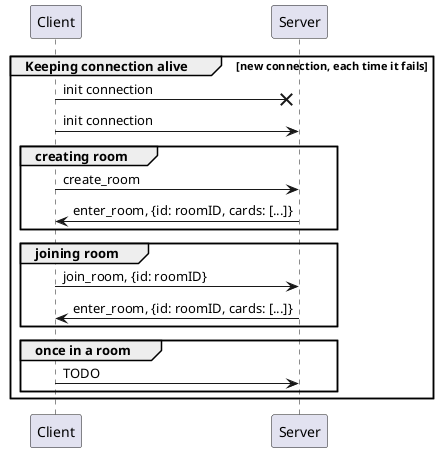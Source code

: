 @startuml
skinparam responseMessageBelowArrow true

group Keeping connection alive [new connection, each time it fails]
    Client ->x Server :  init connection
    Client -> Server : init connection
group creating room
    Client -> Server : create_room
    Server -> Client : enter_room, {id: roomID, cards: [...]}
end 

group joining room
    Client -> Server : join_room, {id: roomID}
    Server -> Client : enter_room, {id: roomID, cards: [...]} 
end 

group once in a room
    Client -> Server : TODO
end
end


@enduml